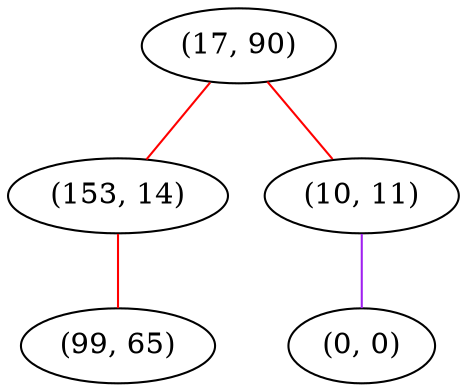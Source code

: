 graph "" {
"(17, 90)";
"(153, 14)";
"(99, 65)";
"(10, 11)";
"(0, 0)";
"(17, 90)" -- "(153, 14)"  [color=red, key=0, weight=1];
"(17, 90)" -- "(10, 11)"  [color=red, key=0, weight=1];
"(153, 14)" -- "(99, 65)"  [color=red, key=0, weight=1];
"(10, 11)" -- "(0, 0)"  [color=purple, key=0, weight=4];
}
